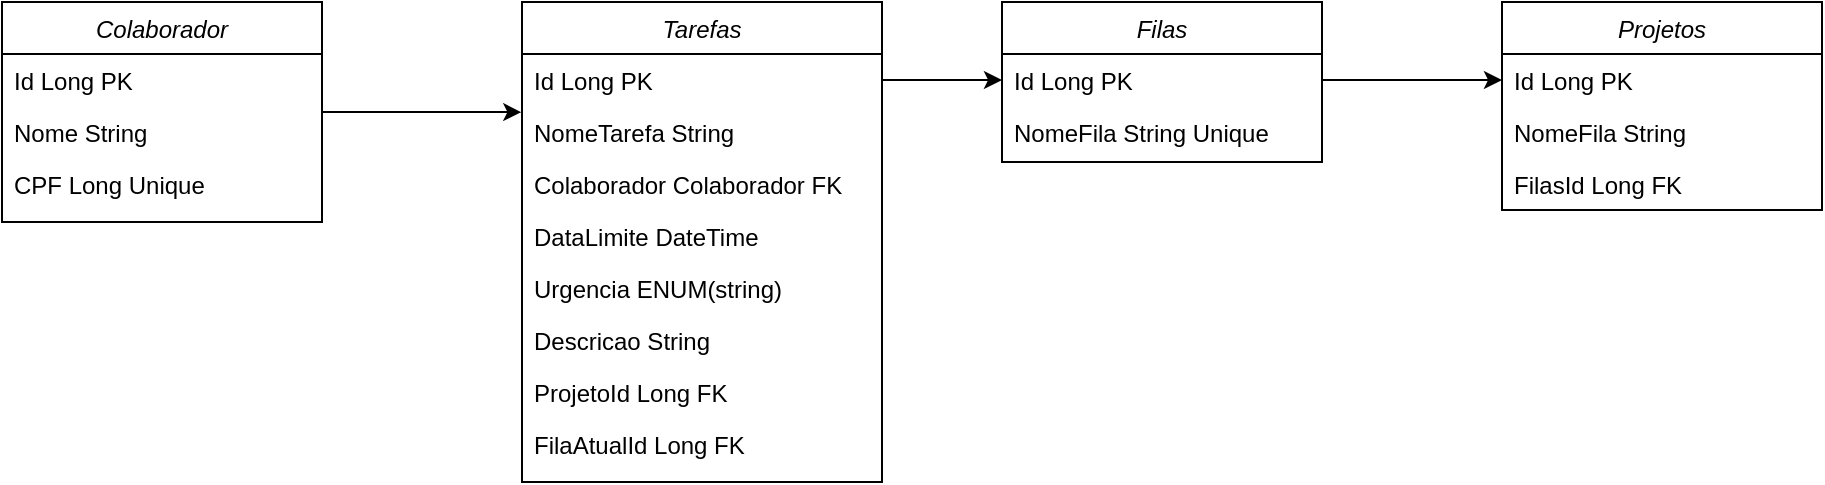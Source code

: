 <mxfile version="21.8.2" type="device">
  <diagram id="C5RBs43oDa-KdzZeNtuy" name="Page-1">
    <mxGraphModel dx="1034" dy="479" grid="1" gridSize="10" guides="1" tooltips="1" connect="1" arrows="1" fold="1" page="1" pageScale="1" pageWidth="827" pageHeight="1169" math="0" shadow="0">
      <root>
        <mxCell id="WIyWlLk6GJQsqaUBKTNV-0" />
        <mxCell id="WIyWlLk6GJQsqaUBKTNV-1" parent="WIyWlLk6GJQsqaUBKTNV-0" />
        <mxCell id="zkfFHV4jXpPFQw0GAbJ--0" value="Colaborador" style="swimlane;fontStyle=2;align=center;verticalAlign=top;childLayout=stackLayout;horizontal=1;startSize=26;horizontalStack=0;resizeParent=1;resizeLast=0;collapsible=1;marginBottom=0;rounded=0;shadow=0;strokeWidth=1;" parent="WIyWlLk6GJQsqaUBKTNV-1" vertex="1">
          <mxGeometry x="110" y="300" width="160" height="110" as="geometry">
            <mxRectangle x="280" y="20" width="160" height="26" as="alternateBounds" />
          </mxGeometry>
        </mxCell>
        <mxCell id="zkfFHV4jXpPFQw0GAbJ--1" value="Id Long PK" style="text;align=left;verticalAlign=top;spacingLeft=4;spacingRight=4;overflow=hidden;rotatable=0;points=[[0,0.5],[1,0.5]];portConstraint=eastwest;" parent="zkfFHV4jXpPFQw0GAbJ--0" vertex="1">
          <mxGeometry y="26" width="160" height="26" as="geometry" />
        </mxCell>
        <mxCell id="zkfFHV4jXpPFQw0GAbJ--2" value="Nome String " style="text;align=left;verticalAlign=top;spacingLeft=4;spacingRight=4;overflow=hidden;rotatable=0;points=[[0,0.5],[1,0.5]];portConstraint=eastwest;rounded=0;shadow=0;html=0;" parent="zkfFHV4jXpPFQw0GAbJ--0" vertex="1">
          <mxGeometry y="52" width="160" height="26" as="geometry" />
        </mxCell>
        <mxCell id="zkfFHV4jXpPFQw0GAbJ--3" value="CPF Long Unique" style="text;align=left;verticalAlign=top;spacingLeft=4;spacingRight=4;overflow=hidden;rotatable=0;points=[[0,0.5],[1,0.5]];portConstraint=eastwest;rounded=0;shadow=0;html=0;" parent="zkfFHV4jXpPFQw0GAbJ--0" vertex="1">
          <mxGeometry y="78" width="160" height="26" as="geometry" />
        </mxCell>
        <mxCell id="M_PuwKV8WUUWtD_CwNCE-0" value="Tarefas" style="swimlane;fontStyle=2;align=center;verticalAlign=top;childLayout=stackLayout;horizontal=1;startSize=26;horizontalStack=0;resizeParent=1;resizeLast=0;collapsible=1;marginBottom=0;rounded=0;shadow=0;strokeWidth=1;" vertex="1" parent="WIyWlLk6GJQsqaUBKTNV-1">
          <mxGeometry x="370" y="300" width="180" height="240" as="geometry">
            <mxRectangle x="220" y="160" width="160" height="26" as="alternateBounds" />
          </mxGeometry>
        </mxCell>
        <mxCell id="M_PuwKV8WUUWtD_CwNCE-1" value="Id Long PK" style="text;align=left;verticalAlign=top;spacingLeft=4;spacingRight=4;overflow=hidden;rotatable=0;points=[[0,0.5],[1,0.5]];portConstraint=eastwest;" vertex="1" parent="M_PuwKV8WUUWtD_CwNCE-0">
          <mxGeometry y="26" width="180" height="26" as="geometry" />
        </mxCell>
        <mxCell id="M_PuwKV8WUUWtD_CwNCE-2" value="NomeTarefa String " style="text;align=left;verticalAlign=top;spacingLeft=4;spacingRight=4;overflow=hidden;rotatable=0;points=[[0,0.5],[1,0.5]];portConstraint=eastwest;rounded=0;shadow=0;html=0;" vertex="1" parent="M_PuwKV8WUUWtD_CwNCE-0">
          <mxGeometry y="52" width="180" height="26" as="geometry" />
        </mxCell>
        <mxCell id="M_PuwKV8WUUWtD_CwNCE-3" value="Colaborador Colaborador FK" style="text;align=left;verticalAlign=top;spacingLeft=4;spacingRight=4;overflow=hidden;rotatable=0;points=[[0,0.5],[1,0.5]];portConstraint=eastwest;rounded=0;shadow=0;html=0;" vertex="1" parent="M_PuwKV8WUUWtD_CwNCE-0">
          <mxGeometry y="78" width="180" height="26" as="geometry" />
        </mxCell>
        <mxCell id="M_PuwKV8WUUWtD_CwNCE-18" value="DataLimite DateTime" style="text;align=left;verticalAlign=top;spacingLeft=4;spacingRight=4;overflow=hidden;rotatable=0;points=[[0,0.5],[1,0.5]];portConstraint=eastwest;rounded=0;shadow=0;html=0;" vertex="1" parent="M_PuwKV8WUUWtD_CwNCE-0">
          <mxGeometry y="104" width="180" height="26" as="geometry" />
        </mxCell>
        <mxCell id="M_PuwKV8WUUWtD_CwNCE-19" value="Urgencia ENUM(string)" style="text;align=left;verticalAlign=top;spacingLeft=4;spacingRight=4;overflow=hidden;rotatable=0;points=[[0,0.5],[1,0.5]];portConstraint=eastwest;rounded=0;shadow=0;html=0;" vertex="1" parent="M_PuwKV8WUUWtD_CwNCE-0">
          <mxGeometry y="130" width="180" height="26" as="geometry" />
        </mxCell>
        <mxCell id="M_PuwKV8WUUWtD_CwNCE-20" value="Descricao String " style="text;align=left;verticalAlign=top;spacingLeft=4;spacingRight=4;overflow=hidden;rotatable=0;points=[[0,0.5],[1,0.5]];portConstraint=eastwest;rounded=0;shadow=0;html=0;" vertex="1" parent="M_PuwKV8WUUWtD_CwNCE-0">
          <mxGeometry y="156" width="180" height="26" as="geometry" />
        </mxCell>
        <mxCell id="M_PuwKV8WUUWtD_CwNCE-21" value="ProjetoId Long FK" style="text;align=left;verticalAlign=top;spacingLeft=4;spacingRight=4;overflow=hidden;rotatable=0;points=[[0,0.5],[1,0.5]];portConstraint=eastwest;rounded=0;shadow=0;html=0;" vertex="1" parent="M_PuwKV8WUUWtD_CwNCE-0">
          <mxGeometry y="182" width="180" height="26" as="geometry" />
        </mxCell>
        <mxCell id="M_PuwKV8WUUWtD_CwNCE-22" value="FilaAtualId Long FK" style="text;align=left;verticalAlign=top;spacingLeft=4;spacingRight=4;overflow=hidden;rotatable=0;points=[[0,0.5],[1,0.5]];portConstraint=eastwest;rounded=0;shadow=0;html=0;" vertex="1" parent="M_PuwKV8WUUWtD_CwNCE-0">
          <mxGeometry y="208" width="180" height="26" as="geometry" />
        </mxCell>
        <mxCell id="M_PuwKV8WUUWtD_CwNCE-6" value="Filas" style="swimlane;fontStyle=2;align=center;verticalAlign=top;childLayout=stackLayout;horizontal=1;startSize=26;horizontalStack=0;resizeParent=1;resizeLast=0;collapsible=1;marginBottom=0;rounded=0;shadow=0;strokeWidth=1;" vertex="1" parent="WIyWlLk6GJQsqaUBKTNV-1">
          <mxGeometry x="610" y="300" width="160" height="80" as="geometry">
            <mxRectangle x="220" y="210" width="160" height="26" as="alternateBounds" />
          </mxGeometry>
        </mxCell>
        <mxCell id="M_PuwKV8WUUWtD_CwNCE-7" value="Id Long PK" style="text;align=left;verticalAlign=top;spacingLeft=4;spacingRight=4;overflow=hidden;rotatable=0;points=[[0,0.5],[1,0.5]];portConstraint=eastwest;" vertex="1" parent="M_PuwKV8WUUWtD_CwNCE-6">
          <mxGeometry y="26" width="160" height="26" as="geometry" />
        </mxCell>
        <mxCell id="M_PuwKV8WUUWtD_CwNCE-8" value="NomeFila String Unique" style="text;align=left;verticalAlign=top;spacingLeft=4;spacingRight=4;overflow=hidden;rotatable=0;points=[[0,0.5],[1,0.5]];portConstraint=eastwest;rounded=0;shadow=0;html=0;" vertex="1" parent="M_PuwKV8WUUWtD_CwNCE-6">
          <mxGeometry y="52" width="160" height="26" as="geometry" />
        </mxCell>
        <mxCell id="M_PuwKV8WUUWtD_CwNCE-12" value="Projetos" style="swimlane;fontStyle=2;align=center;verticalAlign=top;childLayout=stackLayout;horizontal=1;startSize=26;horizontalStack=0;resizeParent=1;resizeLast=0;collapsible=1;marginBottom=0;rounded=0;shadow=0;strokeWidth=1;" vertex="1" parent="WIyWlLk6GJQsqaUBKTNV-1">
          <mxGeometry x="860" y="300" width="160" height="104" as="geometry">
            <mxRectangle x="320" y="30" width="160" height="26" as="alternateBounds" />
          </mxGeometry>
        </mxCell>
        <mxCell id="M_PuwKV8WUUWtD_CwNCE-13" value="Id Long PK" style="text;align=left;verticalAlign=top;spacingLeft=4;spacingRight=4;overflow=hidden;rotatable=0;points=[[0,0.5],[1,0.5]];portConstraint=eastwest;" vertex="1" parent="M_PuwKV8WUUWtD_CwNCE-12">
          <mxGeometry y="26" width="160" height="26" as="geometry" />
        </mxCell>
        <mxCell id="M_PuwKV8WUUWtD_CwNCE-24" value="NomeFila String " style="text;align=left;verticalAlign=top;spacingLeft=4;spacingRight=4;overflow=hidden;rotatable=0;points=[[0,0.5],[1,0.5]];portConstraint=eastwest;" vertex="1" parent="M_PuwKV8WUUWtD_CwNCE-12">
          <mxGeometry y="52" width="160" height="26" as="geometry" />
        </mxCell>
        <mxCell id="M_PuwKV8WUUWtD_CwNCE-23" value="FilasId Long FK" style="text;align=left;verticalAlign=top;spacingLeft=4;spacingRight=4;overflow=hidden;rotatable=0;points=[[0,0.5],[1,0.5]];portConstraint=eastwest;" vertex="1" parent="M_PuwKV8WUUWtD_CwNCE-12">
          <mxGeometry y="78" width="160" height="26" as="geometry" />
        </mxCell>
        <mxCell id="M_PuwKV8WUUWtD_CwNCE-25" style="edgeStyle=orthogonalEdgeStyle;rounded=0;orthogonalLoop=1;jettySize=auto;html=1;entryX=-0.002;entryY=0.118;entryDx=0;entryDy=0;entryPerimeter=0;" edge="1" parent="WIyWlLk6GJQsqaUBKTNV-1" source="zkfFHV4jXpPFQw0GAbJ--0" target="M_PuwKV8WUUWtD_CwNCE-2">
          <mxGeometry relative="1" as="geometry" />
        </mxCell>
        <mxCell id="M_PuwKV8WUUWtD_CwNCE-28" style="edgeStyle=orthogonalEdgeStyle;rounded=0;orthogonalLoop=1;jettySize=auto;html=1;entryX=0;entryY=0.5;entryDx=0;entryDy=0;" edge="1" parent="WIyWlLk6GJQsqaUBKTNV-1" source="M_PuwKV8WUUWtD_CwNCE-1" target="M_PuwKV8WUUWtD_CwNCE-7">
          <mxGeometry relative="1" as="geometry" />
        </mxCell>
        <mxCell id="M_PuwKV8WUUWtD_CwNCE-29" style="edgeStyle=orthogonalEdgeStyle;rounded=0;orthogonalLoop=1;jettySize=auto;html=1;entryX=0;entryY=0.5;entryDx=0;entryDy=0;" edge="1" parent="WIyWlLk6GJQsqaUBKTNV-1" source="M_PuwKV8WUUWtD_CwNCE-7" target="M_PuwKV8WUUWtD_CwNCE-13">
          <mxGeometry relative="1" as="geometry" />
        </mxCell>
      </root>
    </mxGraphModel>
  </diagram>
</mxfile>
